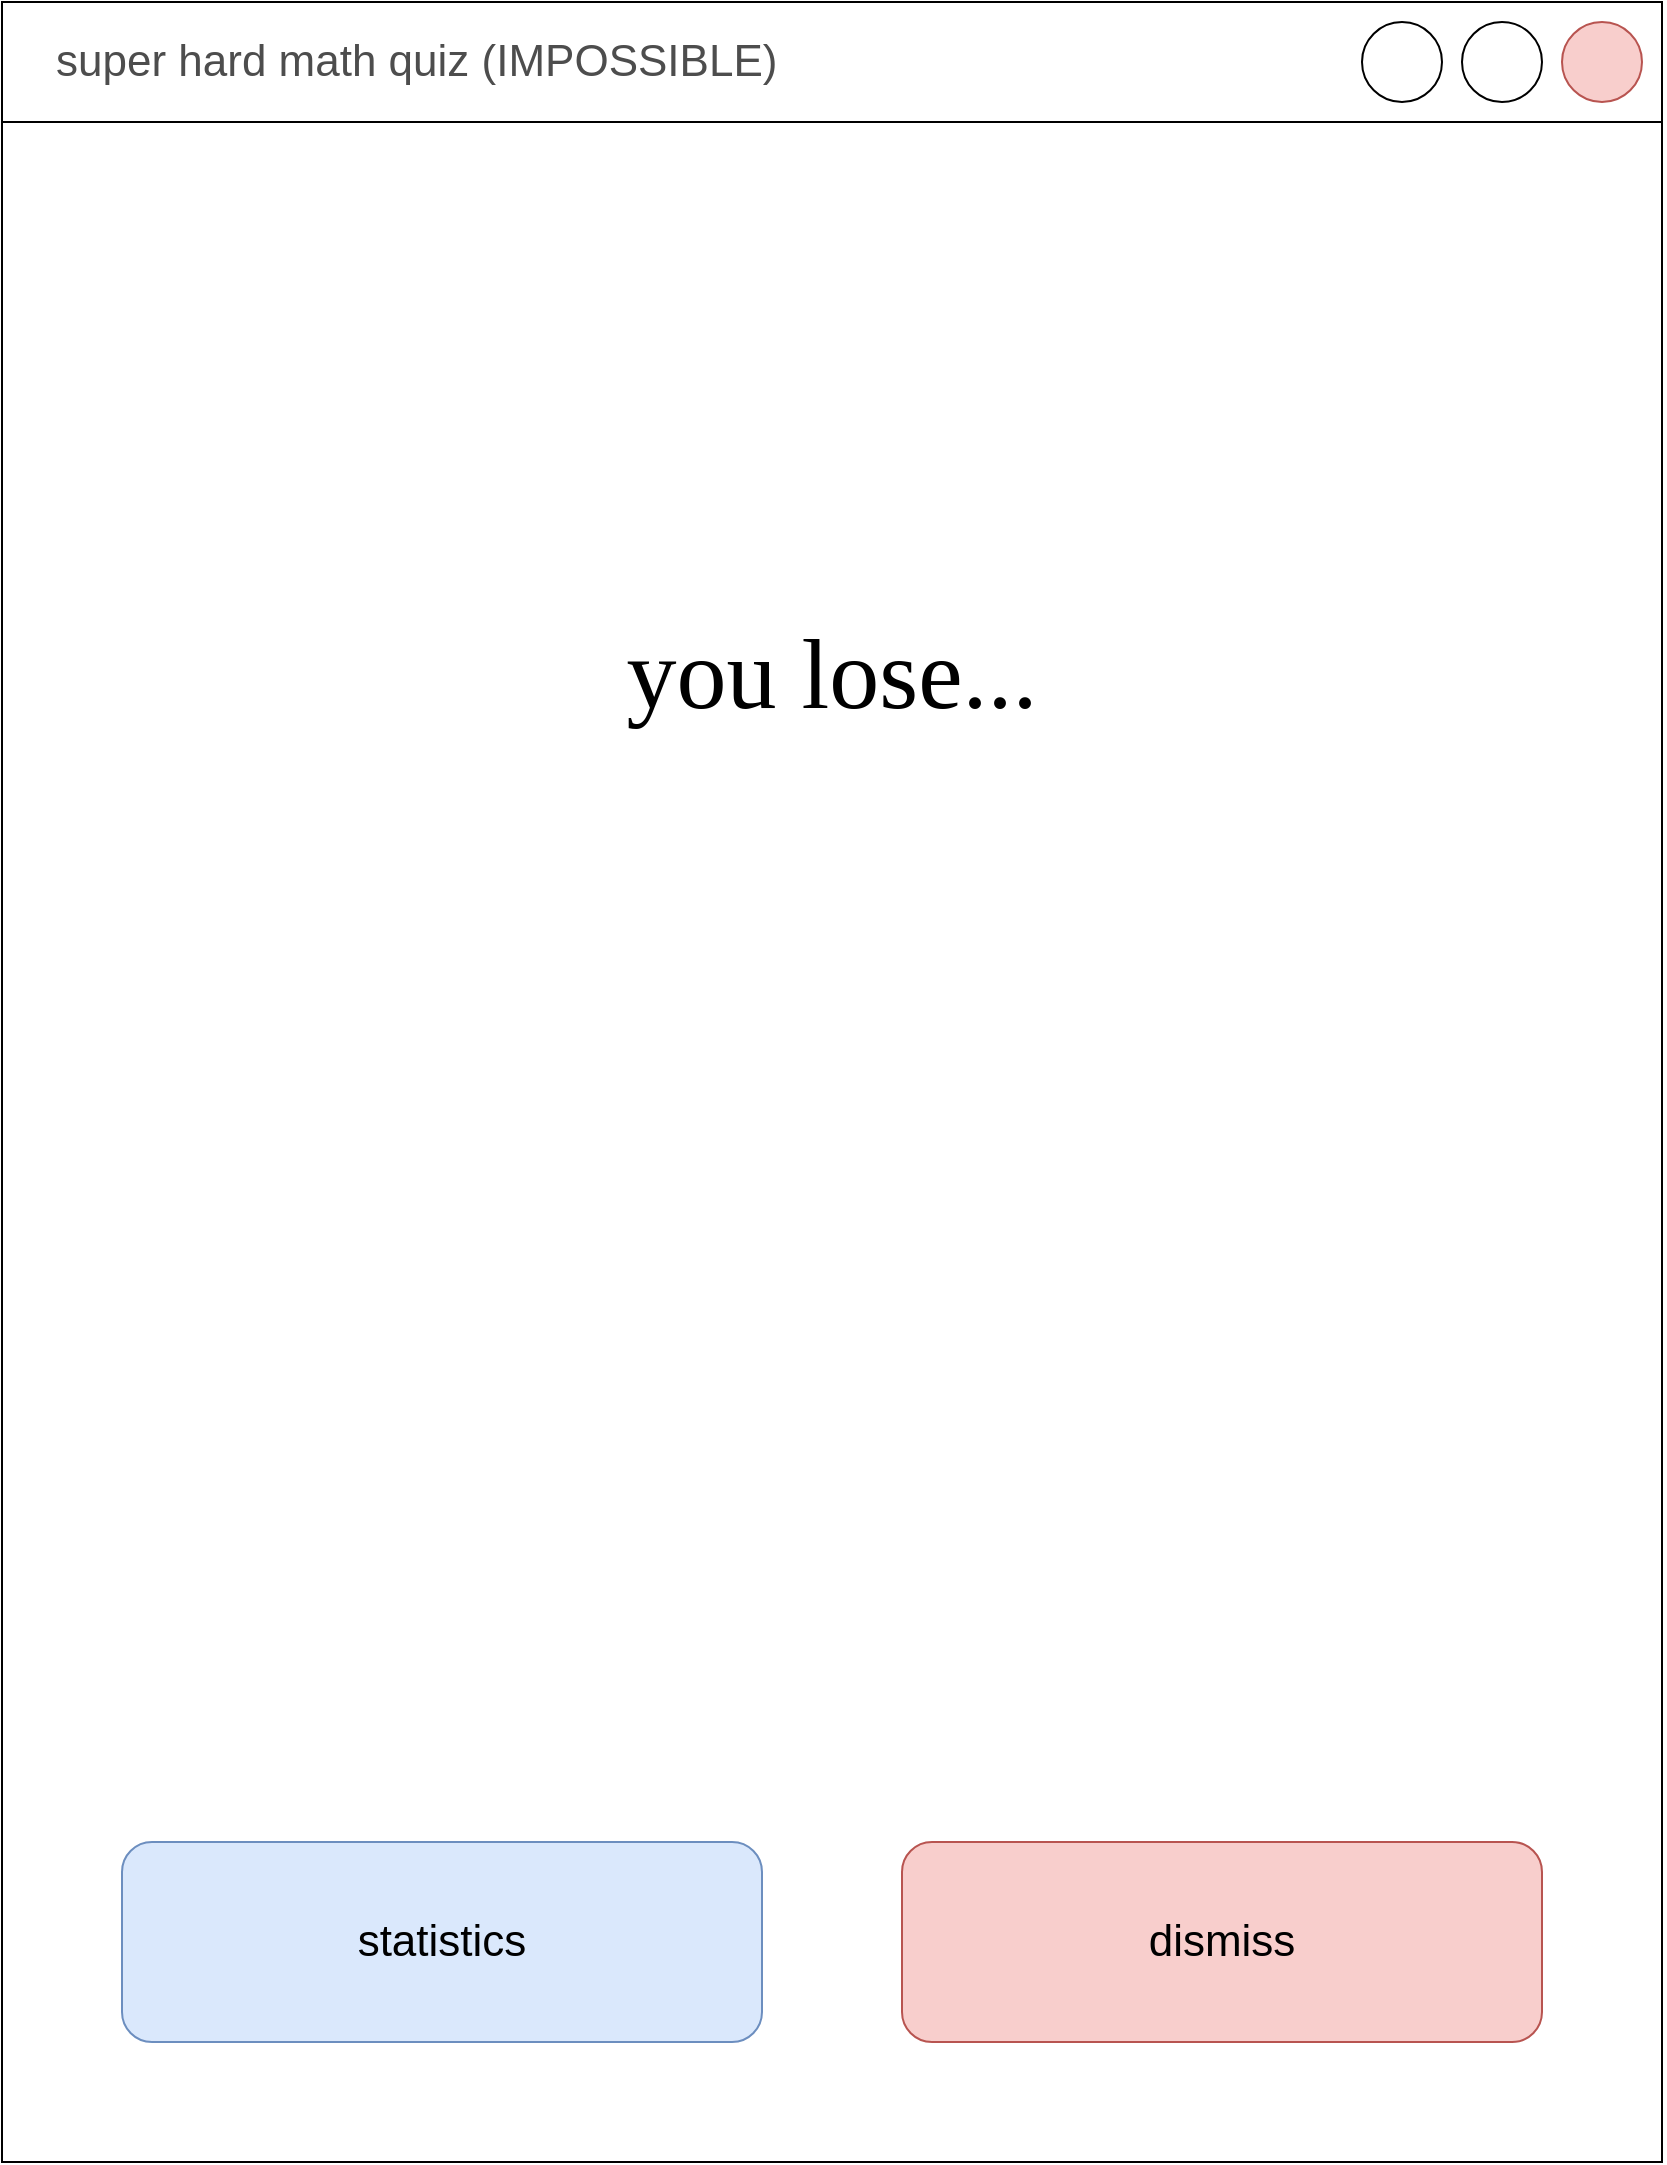 <mxfile version="20.2.1" type="onedrive"><diagram id="tF-bdleVZ7lRTBgscthz" name="Page-1"><mxGraphModel grid="1" page="1" gridSize="10" guides="1" tooltips="1" connect="1" arrows="1" fold="1" pageScale="1" pageWidth="850" pageHeight="1100" math="0" shadow="0"><root><mxCell id="0"/><mxCell id="1" parent="0"/><mxCell id="Dv7hyeeXzGeLWMChueXr-1" value="" style="rounded=0;whiteSpace=wrap;html=1;" vertex="1" parent="1"><mxGeometry x="10" y="-1090" width="830" height="1080" as="geometry"/></mxCell><mxCell id="Dv7hyeeXzGeLWMChueXr-2" value="" style="endArrow=none;html=1;rounded=0;" edge="1" parent="1" target="Dv7hyeeXzGeLWMChueXr-1"><mxGeometry width="50" height="50" relative="1" as="geometry"><mxPoint x="10" y="-1030" as="sourcePoint"/><mxPoint x="60" y="-1080" as="targetPoint"/><Array as="points"><mxPoint x="840" y="-1030"/></Array></mxGeometry></mxCell><mxCell id="Dv7hyeeXzGeLWMChueXr-3" value="" style="ellipse;whiteSpace=wrap;html=1;aspect=fixed;fillColor=#f8cecc;strokeColor=#b85450;" vertex="1" parent="1"><mxGeometry x="790" y="-1080" width="40" height="40" as="geometry"/></mxCell><mxCell id="Dv7hyeeXzGeLWMChueXr-4" value="" style="ellipse;whiteSpace=wrap;html=1;aspect=fixed;" vertex="1" parent="1"><mxGeometry x="740" y="-1080" width="40" height="40" as="geometry"/></mxCell><mxCell id="Dv7hyeeXzGeLWMChueXr-5" value="" style="ellipse;whiteSpace=wrap;html=1;aspect=fixed;" vertex="1" parent="1"><mxGeometry x="690" y="-1080" width="40" height="40" as="geometry"/></mxCell><mxCell id="Dv7hyeeXzGeLWMChueXr-6" value="&lt;font color=&quot;#4d4d4d&quot;&gt;super hard math quiz (IMPOSSIBLE)&lt;/font&gt;" style="text;html=1;strokeColor=none;fillColor=none;align=left;verticalAlign=middle;whiteSpace=wrap;rounded=0;fontSize=22;" vertex="1" parent="1"><mxGeometry x="35" y="-1075" width="390" height="30" as="geometry"/></mxCell><mxCell id="Dv7hyeeXzGeLWMChueXr-7" value="&lt;font face=&quot;Lucida Console&quot; style=&quot;font-size: 50px;&quot;&gt;you lose...&lt;/font&gt;" style="text;html=1;strokeColor=none;fillColor=none;align=center;verticalAlign=middle;whiteSpace=wrap;rounded=0;" vertex="1" parent="1"><mxGeometry x="185" y="-850" width="480" height="190" as="geometry"/></mxCell><mxCell id="Dv7hyeeXzGeLWMChueXr-16" value="" style="rounded=1;whiteSpace=wrap;html=1;labelBackgroundColor=#FFFFFF;fontSize=16;fillColor=#f8cecc;strokeColor=#b85450;" vertex="1" parent="1"><mxGeometry x="460" y="-170" width="320" height="100" as="geometry"/></mxCell><mxCell id="Dv7hyeeXzGeLWMChueXr-17" value="&lt;font style=&quot;font-size: 22px;&quot;&gt;dismiss&lt;/font&gt;" style="text;html=1;strokeColor=none;fillColor=none;align=center;verticalAlign=middle;whiteSpace=wrap;rounded=0;" vertex="1" parent="1"><mxGeometry x="525" y="-135" width="190" height="30" as="geometry"/></mxCell><mxCell id="Dv7hyeeXzGeLWMChueXr-18" value="" style="rounded=1;whiteSpace=wrap;html=1;labelBackgroundColor=#FFFFFF;fontSize=16;fillColor=#dae8fc;strokeColor=#6c8ebf;" vertex="1" parent="1"><mxGeometry x="70" y="-170" width="320" height="100" as="geometry"/></mxCell><mxCell id="Dv7hyeeXzGeLWMChueXr-19" value="&lt;font style=&quot;font-size: 22px;&quot;&gt;statistics&lt;/font&gt;" style="text;html=1;strokeColor=none;fillColor=none;align=center;verticalAlign=middle;whiteSpace=wrap;rounded=0;" vertex="1" parent="1"><mxGeometry x="135" y="-135" width="190" height="30" as="geometry"/></mxCell></root></mxGraphModel></diagram></mxfile>